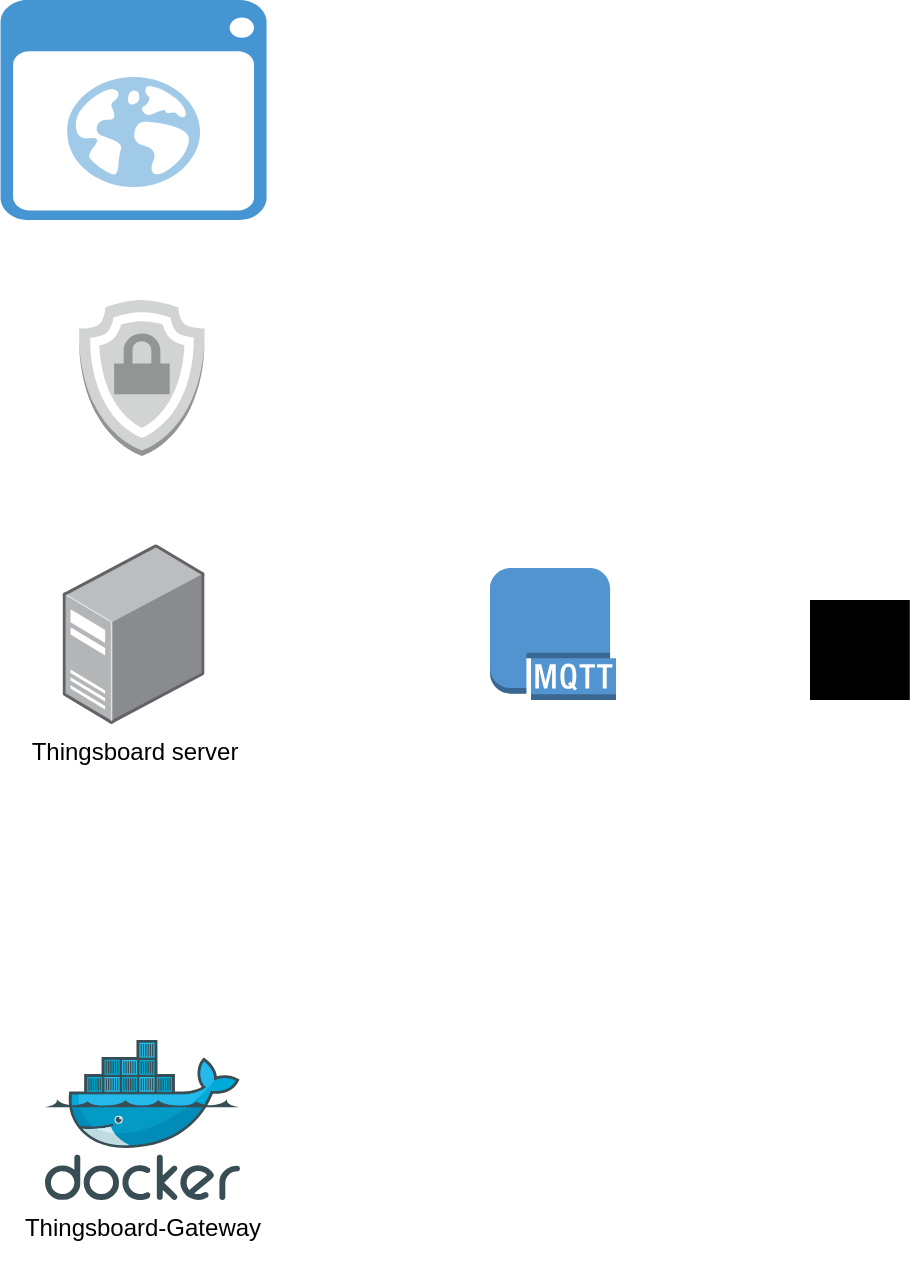 <mxfile version="26.0.16">
  <diagram name="Sida-1" id="0y3nN1BPyNrfOQ0ElADK">
    <mxGraphModel dx="1297" dy="771" grid="1" gridSize="10" guides="1" tooltips="1" connect="1" arrows="1" fold="1" page="1" pageScale="1" pageWidth="827" pageHeight="1169" math="0" shadow="0">
      <root>
        <mxCell id="0" />
        <mxCell id="1" parent="0" />
        <mxCell id="volYa2_RQa-Itepc3PtD-1" value="Thingsboard server" style="image;points=[];aspect=fixed;html=1;align=center;shadow=0;dashed=0;image=img/lib/allied_telesis/computer_and_terminals/Server_Desktop.svg;" vertex="1" parent="1">
          <mxGeometry x="356.28" y="272" width="71" height="90" as="geometry" />
        </mxCell>
        <mxCell id="volYa2_RQa-Itepc3PtD-2" value="Thingsboard-Gateway&lt;div&gt;&lt;br&gt;&lt;/div&gt;" style="image;sketch=0;aspect=fixed;html=1;points=[];align=center;fontSize=12;image=img/lib/mscae/Docker.svg;" vertex="1" parent="1">
          <mxGeometry x="347.44" y="520" width="97.56" height="80" as="geometry" />
        </mxCell>
        <mxCell id="volYa2_RQa-Itepc3PtD-3" value="" style="shadow=0;dashed=0;html=1;strokeColor=none;fillColor=#4495D1;labelPosition=center;verticalLabelPosition=bottom;verticalAlign=top;align=center;outlineConnect=0;shape=mxgraph.veeam.2d.web_ui;" vertex="1" parent="1">
          <mxGeometry x="325.28" width="133" height="110" as="geometry" />
        </mxCell>
        <mxCell id="volYa2_RQa-Itepc3PtD-4" value="" style="sketch=0;verticalLabelPosition=bottom;sketch=0;aspect=fixed;html=1;verticalAlign=top;strokeColor=none;fillColor=#000000;align=center;outlineConnect=0;pointerEvents=1;shape=mxgraph.citrix2.wifi_router;" vertex="1" parent="1">
          <mxGeometry x="730" y="300" width="49.9" height="50" as="geometry" />
        </mxCell>
        <mxCell id="volYa2_RQa-Itepc3PtD-5" value="" style="outlineConnect=0;dashed=0;verticalLabelPosition=bottom;verticalAlign=top;align=center;html=1;shape=mxgraph.aws3.mqtt_protocol;fillColor=#5294CF;gradientColor=none;" vertex="1" parent="1">
          <mxGeometry x="570" y="284" width="63" height="66" as="geometry" />
        </mxCell>
        <mxCell id="volYa2_RQa-Itepc3PtD-6" value="" style="outlineConnect=0;dashed=0;verticalLabelPosition=bottom;verticalAlign=top;align=center;html=1;shape=mxgraph.aws3.ssl_padlock;fillColor=#D2D3D3;gradientColor=none;" vertex="1" parent="1">
          <mxGeometry x="364.28" y="150" width="63" height="78" as="geometry" />
        </mxCell>
      </root>
    </mxGraphModel>
  </diagram>
</mxfile>
